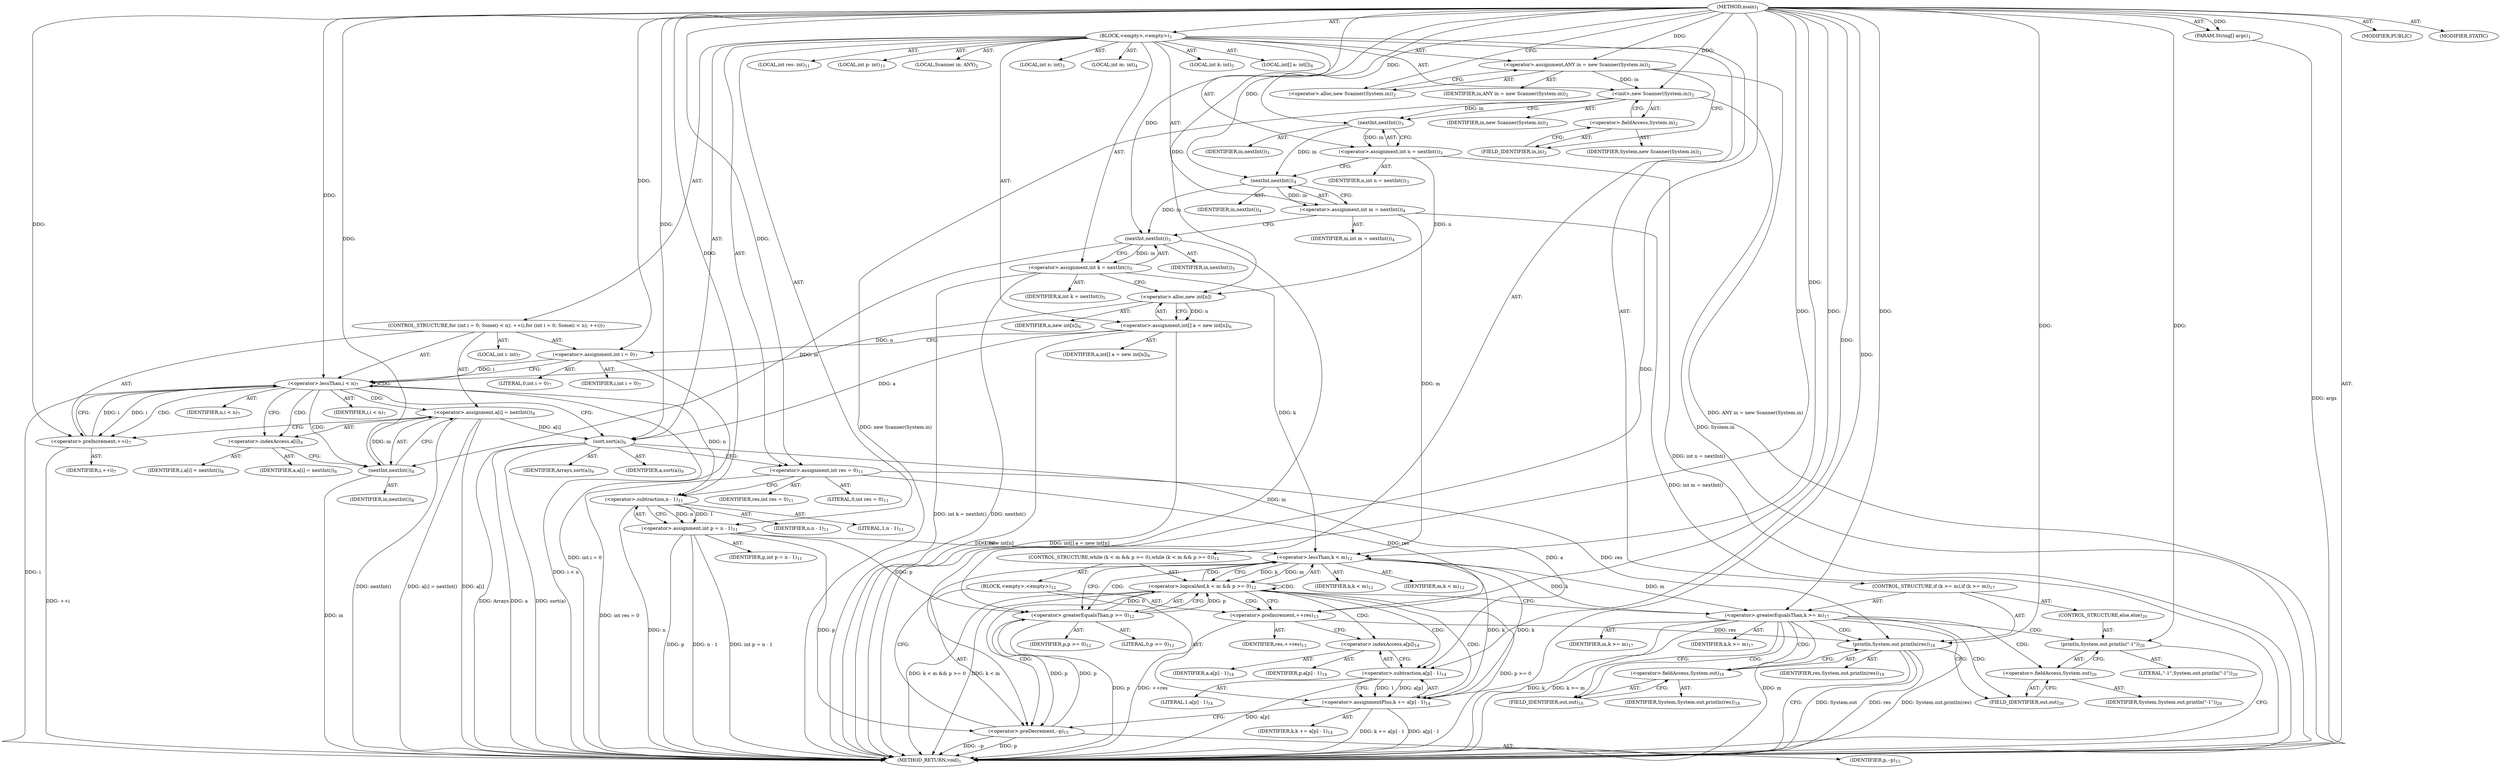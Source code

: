 digraph "main" {  
"19" [label = <(METHOD,main)<SUB>1</SUB>> ]
"20" [label = <(PARAM,String[] args)<SUB>1</SUB>> ]
"21" [label = <(BLOCK,&lt;empty&gt;,&lt;empty&gt;)<SUB>1</SUB>> ]
"4" [label = <(LOCAL,Scanner in: ANY)<SUB>2</SUB>> ]
"22" [label = <(&lt;operator&gt;.assignment,ANY in = new Scanner(System.in))<SUB>2</SUB>> ]
"23" [label = <(IDENTIFIER,in,ANY in = new Scanner(System.in))<SUB>2</SUB>> ]
"24" [label = <(&lt;operator&gt;.alloc,new Scanner(System.in))<SUB>2</SUB>> ]
"25" [label = <(&lt;init&gt;,new Scanner(System.in))<SUB>2</SUB>> ]
"3" [label = <(IDENTIFIER,in,new Scanner(System.in))<SUB>2</SUB>> ]
"26" [label = <(&lt;operator&gt;.fieldAccess,System.in)<SUB>2</SUB>> ]
"27" [label = <(IDENTIFIER,System,new Scanner(System.in))<SUB>2</SUB>> ]
"28" [label = <(FIELD_IDENTIFIER,in,in)<SUB>2</SUB>> ]
"29" [label = <(LOCAL,int n: int)<SUB>3</SUB>> ]
"30" [label = <(&lt;operator&gt;.assignment,int n = nextInt())<SUB>3</SUB>> ]
"31" [label = <(IDENTIFIER,n,int n = nextInt())<SUB>3</SUB>> ]
"32" [label = <(nextInt,nextInt())<SUB>3</SUB>> ]
"33" [label = <(IDENTIFIER,in,nextInt())<SUB>3</SUB>> ]
"34" [label = <(LOCAL,int m: int)<SUB>4</SUB>> ]
"35" [label = <(&lt;operator&gt;.assignment,int m = nextInt())<SUB>4</SUB>> ]
"36" [label = <(IDENTIFIER,m,int m = nextInt())<SUB>4</SUB>> ]
"37" [label = <(nextInt,nextInt())<SUB>4</SUB>> ]
"38" [label = <(IDENTIFIER,in,nextInt())<SUB>4</SUB>> ]
"39" [label = <(LOCAL,int k: int)<SUB>5</SUB>> ]
"40" [label = <(&lt;operator&gt;.assignment,int k = nextInt())<SUB>5</SUB>> ]
"41" [label = <(IDENTIFIER,k,int k = nextInt())<SUB>5</SUB>> ]
"42" [label = <(nextInt,nextInt())<SUB>5</SUB>> ]
"43" [label = <(IDENTIFIER,in,nextInt())<SUB>5</SUB>> ]
"44" [label = <(LOCAL,int[] a: int[])<SUB>6</SUB>> ]
"45" [label = <(&lt;operator&gt;.assignment,int[] a = new int[n])<SUB>6</SUB>> ]
"46" [label = <(IDENTIFIER,a,int[] a = new int[n])<SUB>6</SUB>> ]
"47" [label = <(&lt;operator&gt;.alloc,new int[n])> ]
"48" [label = <(IDENTIFIER,n,new int[n])<SUB>6</SUB>> ]
"49" [label = <(CONTROL_STRUCTURE,for (int i = 0; Some(i &lt; n); ++i),for (int i = 0; Some(i &lt; n); ++i))<SUB>7</SUB>> ]
"50" [label = <(LOCAL,int i: int)<SUB>7</SUB>> ]
"51" [label = <(&lt;operator&gt;.assignment,int i = 0)<SUB>7</SUB>> ]
"52" [label = <(IDENTIFIER,i,int i = 0)<SUB>7</SUB>> ]
"53" [label = <(LITERAL,0,int i = 0)<SUB>7</SUB>> ]
"54" [label = <(&lt;operator&gt;.lessThan,i &lt; n)<SUB>7</SUB>> ]
"55" [label = <(IDENTIFIER,i,i &lt; n)<SUB>7</SUB>> ]
"56" [label = <(IDENTIFIER,n,i &lt; n)<SUB>7</SUB>> ]
"57" [label = <(&lt;operator&gt;.preIncrement,++i)<SUB>7</SUB>> ]
"58" [label = <(IDENTIFIER,i,++i)<SUB>7</SUB>> ]
"59" [label = <(&lt;operator&gt;.assignment,a[i] = nextInt())<SUB>8</SUB>> ]
"60" [label = <(&lt;operator&gt;.indexAccess,a[i])<SUB>8</SUB>> ]
"61" [label = <(IDENTIFIER,a,a[i] = nextInt())<SUB>8</SUB>> ]
"62" [label = <(IDENTIFIER,i,a[i] = nextInt())<SUB>8</SUB>> ]
"63" [label = <(nextInt,nextInt())<SUB>8</SUB>> ]
"64" [label = <(IDENTIFIER,in,nextInt())<SUB>8</SUB>> ]
"65" [label = <(sort,sort(a))<SUB>9</SUB>> ]
"66" [label = <(IDENTIFIER,Arrays,sort(a))<SUB>9</SUB>> ]
"67" [label = <(IDENTIFIER,a,sort(a))<SUB>9</SUB>> ]
"68" [label = <(LOCAL,int res: int)<SUB>11</SUB>> ]
"69" [label = <(LOCAL,int p: int)<SUB>11</SUB>> ]
"70" [label = <(&lt;operator&gt;.assignment,int res = 0)<SUB>11</SUB>> ]
"71" [label = <(IDENTIFIER,res,int res = 0)<SUB>11</SUB>> ]
"72" [label = <(LITERAL,0,int res = 0)<SUB>11</SUB>> ]
"73" [label = <(&lt;operator&gt;.assignment,int p = n - 1)<SUB>11</SUB>> ]
"74" [label = <(IDENTIFIER,p,int p = n - 1)<SUB>11</SUB>> ]
"75" [label = <(&lt;operator&gt;.subtraction,n - 1)<SUB>11</SUB>> ]
"76" [label = <(IDENTIFIER,n,n - 1)<SUB>11</SUB>> ]
"77" [label = <(LITERAL,1,n - 1)<SUB>11</SUB>> ]
"78" [label = <(CONTROL_STRUCTURE,while (k &lt; m &amp;&amp; p &gt;= 0),while (k &lt; m &amp;&amp; p &gt;= 0))<SUB>12</SUB>> ]
"79" [label = <(&lt;operator&gt;.logicalAnd,k &lt; m &amp;&amp; p &gt;= 0)<SUB>12</SUB>> ]
"80" [label = <(&lt;operator&gt;.lessThan,k &lt; m)<SUB>12</SUB>> ]
"81" [label = <(IDENTIFIER,k,k &lt; m)<SUB>12</SUB>> ]
"82" [label = <(IDENTIFIER,m,k &lt; m)<SUB>12</SUB>> ]
"83" [label = <(&lt;operator&gt;.greaterEqualsThan,p &gt;= 0)<SUB>12</SUB>> ]
"84" [label = <(IDENTIFIER,p,p &gt;= 0)<SUB>12</SUB>> ]
"85" [label = <(LITERAL,0,p &gt;= 0)<SUB>12</SUB>> ]
"86" [label = <(BLOCK,&lt;empty&gt;,&lt;empty&gt;)<SUB>12</SUB>> ]
"87" [label = <(&lt;operator&gt;.preIncrement,++res)<SUB>13</SUB>> ]
"88" [label = <(IDENTIFIER,res,++res)<SUB>13</SUB>> ]
"89" [label = <(&lt;operator&gt;.assignmentPlus,k += a[p] - 1)<SUB>14</SUB>> ]
"90" [label = <(IDENTIFIER,k,k += a[p] - 1)<SUB>14</SUB>> ]
"91" [label = <(&lt;operator&gt;.subtraction,a[p] - 1)<SUB>14</SUB>> ]
"92" [label = <(&lt;operator&gt;.indexAccess,a[p])<SUB>14</SUB>> ]
"93" [label = <(IDENTIFIER,a,a[p] - 1)<SUB>14</SUB>> ]
"94" [label = <(IDENTIFIER,p,a[p] - 1)<SUB>14</SUB>> ]
"95" [label = <(LITERAL,1,a[p] - 1)<SUB>14</SUB>> ]
"96" [label = <(&lt;operator&gt;.preDecrement,--p)<SUB>15</SUB>> ]
"97" [label = <(IDENTIFIER,p,--p)<SUB>15</SUB>> ]
"98" [label = <(CONTROL_STRUCTURE,if (k &gt;= m),if (k &gt;= m))<SUB>17</SUB>> ]
"99" [label = <(&lt;operator&gt;.greaterEqualsThan,k &gt;= m)<SUB>17</SUB>> ]
"100" [label = <(IDENTIFIER,k,k &gt;= m)<SUB>17</SUB>> ]
"101" [label = <(IDENTIFIER,m,k &gt;= m)<SUB>17</SUB>> ]
"102" [label = <(println,System.out.println(res))<SUB>18</SUB>> ]
"103" [label = <(&lt;operator&gt;.fieldAccess,System.out)<SUB>18</SUB>> ]
"104" [label = <(IDENTIFIER,System,System.out.println(res))<SUB>18</SUB>> ]
"105" [label = <(FIELD_IDENTIFIER,out,out)<SUB>18</SUB>> ]
"106" [label = <(IDENTIFIER,res,System.out.println(res))<SUB>18</SUB>> ]
"107" [label = <(CONTROL_STRUCTURE,else,else)<SUB>20</SUB>> ]
"108" [label = <(println,System.out.println(&quot;-1&quot;))<SUB>20</SUB>> ]
"109" [label = <(&lt;operator&gt;.fieldAccess,System.out)<SUB>20</SUB>> ]
"110" [label = <(IDENTIFIER,System,System.out.println(&quot;-1&quot;))<SUB>20</SUB>> ]
"111" [label = <(FIELD_IDENTIFIER,out,out)<SUB>20</SUB>> ]
"112" [label = <(LITERAL,&quot;-1&quot;,System.out.println(&quot;-1&quot;))<SUB>20</SUB>> ]
"113" [label = <(MODIFIER,PUBLIC)> ]
"114" [label = <(MODIFIER,STATIC)> ]
"115" [label = <(METHOD_RETURN,void)<SUB>1</SUB>> ]
  "19" -> "20"  [ label = "AST: "] 
  "19" -> "21"  [ label = "AST: "] 
  "19" -> "113"  [ label = "AST: "] 
  "19" -> "114"  [ label = "AST: "] 
  "19" -> "115"  [ label = "AST: "] 
  "21" -> "4"  [ label = "AST: "] 
  "21" -> "22"  [ label = "AST: "] 
  "21" -> "25"  [ label = "AST: "] 
  "21" -> "29"  [ label = "AST: "] 
  "21" -> "30"  [ label = "AST: "] 
  "21" -> "34"  [ label = "AST: "] 
  "21" -> "35"  [ label = "AST: "] 
  "21" -> "39"  [ label = "AST: "] 
  "21" -> "40"  [ label = "AST: "] 
  "21" -> "44"  [ label = "AST: "] 
  "21" -> "45"  [ label = "AST: "] 
  "21" -> "49"  [ label = "AST: "] 
  "21" -> "65"  [ label = "AST: "] 
  "21" -> "68"  [ label = "AST: "] 
  "21" -> "69"  [ label = "AST: "] 
  "21" -> "70"  [ label = "AST: "] 
  "21" -> "73"  [ label = "AST: "] 
  "21" -> "78"  [ label = "AST: "] 
  "21" -> "98"  [ label = "AST: "] 
  "22" -> "23"  [ label = "AST: "] 
  "22" -> "24"  [ label = "AST: "] 
  "25" -> "3"  [ label = "AST: "] 
  "25" -> "26"  [ label = "AST: "] 
  "26" -> "27"  [ label = "AST: "] 
  "26" -> "28"  [ label = "AST: "] 
  "30" -> "31"  [ label = "AST: "] 
  "30" -> "32"  [ label = "AST: "] 
  "32" -> "33"  [ label = "AST: "] 
  "35" -> "36"  [ label = "AST: "] 
  "35" -> "37"  [ label = "AST: "] 
  "37" -> "38"  [ label = "AST: "] 
  "40" -> "41"  [ label = "AST: "] 
  "40" -> "42"  [ label = "AST: "] 
  "42" -> "43"  [ label = "AST: "] 
  "45" -> "46"  [ label = "AST: "] 
  "45" -> "47"  [ label = "AST: "] 
  "47" -> "48"  [ label = "AST: "] 
  "49" -> "50"  [ label = "AST: "] 
  "49" -> "51"  [ label = "AST: "] 
  "49" -> "54"  [ label = "AST: "] 
  "49" -> "57"  [ label = "AST: "] 
  "49" -> "59"  [ label = "AST: "] 
  "51" -> "52"  [ label = "AST: "] 
  "51" -> "53"  [ label = "AST: "] 
  "54" -> "55"  [ label = "AST: "] 
  "54" -> "56"  [ label = "AST: "] 
  "57" -> "58"  [ label = "AST: "] 
  "59" -> "60"  [ label = "AST: "] 
  "59" -> "63"  [ label = "AST: "] 
  "60" -> "61"  [ label = "AST: "] 
  "60" -> "62"  [ label = "AST: "] 
  "63" -> "64"  [ label = "AST: "] 
  "65" -> "66"  [ label = "AST: "] 
  "65" -> "67"  [ label = "AST: "] 
  "70" -> "71"  [ label = "AST: "] 
  "70" -> "72"  [ label = "AST: "] 
  "73" -> "74"  [ label = "AST: "] 
  "73" -> "75"  [ label = "AST: "] 
  "75" -> "76"  [ label = "AST: "] 
  "75" -> "77"  [ label = "AST: "] 
  "78" -> "79"  [ label = "AST: "] 
  "78" -> "86"  [ label = "AST: "] 
  "79" -> "80"  [ label = "AST: "] 
  "79" -> "83"  [ label = "AST: "] 
  "80" -> "81"  [ label = "AST: "] 
  "80" -> "82"  [ label = "AST: "] 
  "83" -> "84"  [ label = "AST: "] 
  "83" -> "85"  [ label = "AST: "] 
  "86" -> "87"  [ label = "AST: "] 
  "86" -> "89"  [ label = "AST: "] 
  "86" -> "96"  [ label = "AST: "] 
  "87" -> "88"  [ label = "AST: "] 
  "89" -> "90"  [ label = "AST: "] 
  "89" -> "91"  [ label = "AST: "] 
  "91" -> "92"  [ label = "AST: "] 
  "91" -> "95"  [ label = "AST: "] 
  "92" -> "93"  [ label = "AST: "] 
  "92" -> "94"  [ label = "AST: "] 
  "96" -> "97"  [ label = "AST: "] 
  "98" -> "99"  [ label = "AST: "] 
  "98" -> "102"  [ label = "AST: "] 
  "98" -> "107"  [ label = "AST: "] 
  "99" -> "100"  [ label = "AST: "] 
  "99" -> "101"  [ label = "AST: "] 
  "102" -> "103"  [ label = "AST: "] 
  "102" -> "106"  [ label = "AST: "] 
  "103" -> "104"  [ label = "AST: "] 
  "103" -> "105"  [ label = "AST: "] 
  "107" -> "108"  [ label = "AST: "] 
  "108" -> "109"  [ label = "AST: "] 
  "108" -> "112"  [ label = "AST: "] 
  "109" -> "110"  [ label = "AST: "] 
  "109" -> "111"  [ label = "AST: "] 
  "22" -> "28"  [ label = "CFG: "] 
  "25" -> "32"  [ label = "CFG: "] 
  "30" -> "37"  [ label = "CFG: "] 
  "35" -> "42"  [ label = "CFG: "] 
  "40" -> "47"  [ label = "CFG: "] 
  "45" -> "51"  [ label = "CFG: "] 
  "65" -> "70"  [ label = "CFG: "] 
  "70" -> "75"  [ label = "CFG: "] 
  "73" -> "80"  [ label = "CFG: "] 
  "24" -> "22"  [ label = "CFG: "] 
  "26" -> "25"  [ label = "CFG: "] 
  "32" -> "30"  [ label = "CFG: "] 
  "37" -> "35"  [ label = "CFG: "] 
  "42" -> "40"  [ label = "CFG: "] 
  "47" -> "45"  [ label = "CFG: "] 
  "51" -> "54"  [ label = "CFG: "] 
  "54" -> "60"  [ label = "CFG: "] 
  "54" -> "65"  [ label = "CFG: "] 
  "57" -> "54"  [ label = "CFG: "] 
  "59" -> "57"  [ label = "CFG: "] 
  "75" -> "73"  [ label = "CFG: "] 
  "79" -> "87"  [ label = "CFG: "] 
  "79" -> "99"  [ label = "CFG: "] 
  "99" -> "105"  [ label = "CFG: "] 
  "99" -> "111"  [ label = "CFG: "] 
  "102" -> "115"  [ label = "CFG: "] 
  "28" -> "26"  [ label = "CFG: "] 
  "60" -> "63"  [ label = "CFG: "] 
  "63" -> "59"  [ label = "CFG: "] 
  "80" -> "79"  [ label = "CFG: "] 
  "80" -> "83"  [ label = "CFG: "] 
  "83" -> "79"  [ label = "CFG: "] 
  "87" -> "92"  [ label = "CFG: "] 
  "89" -> "96"  [ label = "CFG: "] 
  "96" -> "80"  [ label = "CFG: "] 
  "103" -> "102"  [ label = "CFG: "] 
  "108" -> "115"  [ label = "CFG: "] 
  "91" -> "89"  [ label = "CFG: "] 
  "105" -> "103"  [ label = "CFG: "] 
  "109" -> "108"  [ label = "CFG: "] 
  "92" -> "91"  [ label = "CFG: "] 
  "111" -> "109"  [ label = "CFG: "] 
  "19" -> "24"  [ label = "CFG: "] 
  "20" -> "115"  [ label = "DDG: args"] 
  "22" -> "115"  [ label = "DDG: ANY in = new Scanner(System.in)"] 
  "25" -> "115"  [ label = "DDG: System.in"] 
  "25" -> "115"  [ label = "DDG: new Scanner(System.in)"] 
  "30" -> "115"  [ label = "DDG: int n = nextInt()"] 
  "35" -> "115"  [ label = "DDG: int m = nextInt()"] 
  "42" -> "115"  [ label = "DDG: in"] 
  "40" -> "115"  [ label = "DDG: nextInt()"] 
  "40" -> "115"  [ label = "DDG: int k = nextInt()"] 
  "45" -> "115"  [ label = "DDG: new int[n]"] 
  "45" -> "115"  [ label = "DDG: int[] a = new int[n]"] 
  "51" -> "115"  [ label = "DDG: int i = 0"] 
  "54" -> "115"  [ label = "DDG: i"] 
  "54" -> "115"  [ label = "DDG: i &lt; n"] 
  "65" -> "115"  [ label = "DDG: a"] 
  "65" -> "115"  [ label = "DDG: sort(a)"] 
  "70" -> "115"  [ label = "DDG: int res = 0"] 
  "73" -> "115"  [ label = "DDG: p"] 
  "75" -> "115"  [ label = "DDG: n"] 
  "73" -> "115"  [ label = "DDG: n - 1"] 
  "73" -> "115"  [ label = "DDG: int p = n - 1"] 
  "79" -> "115"  [ label = "DDG: k &lt; m"] 
  "83" -> "115"  [ label = "DDG: p"] 
  "79" -> "115"  [ label = "DDG: p &gt;= 0"] 
  "79" -> "115"  [ label = "DDG: k &lt; m &amp;&amp; p &gt;= 0"] 
  "99" -> "115"  [ label = "DDG: k"] 
  "99" -> "115"  [ label = "DDG: m"] 
  "99" -> "115"  [ label = "DDG: k &gt;= m"] 
  "102" -> "115"  [ label = "DDG: System.out"] 
  "102" -> "115"  [ label = "DDG: res"] 
  "102" -> "115"  [ label = "DDG: System.out.println(res)"] 
  "87" -> "115"  [ label = "DDG: ++res"] 
  "91" -> "115"  [ label = "DDG: a[p]"] 
  "89" -> "115"  [ label = "DDG: a[p] - 1"] 
  "89" -> "115"  [ label = "DDG: k += a[p] - 1"] 
  "96" -> "115"  [ label = "DDG: p"] 
  "96" -> "115"  [ label = "DDG: --p"] 
  "59" -> "115"  [ label = "DDG: a[i]"] 
  "63" -> "115"  [ label = "DDG: in"] 
  "59" -> "115"  [ label = "DDG: nextInt()"] 
  "59" -> "115"  [ label = "DDG: a[i] = nextInt()"] 
  "57" -> "115"  [ label = "DDG: ++i"] 
  "65" -> "115"  [ label = "DDG: Arrays"] 
  "19" -> "20"  [ label = "DDG: "] 
  "19" -> "22"  [ label = "DDG: "] 
  "32" -> "30"  [ label = "DDG: in"] 
  "37" -> "35"  [ label = "DDG: in"] 
  "42" -> "40"  [ label = "DDG: in"] 
  "47" -> "45"  [ label = "DDG: n"] 
  "19" -> "70"  [ label = "DDG: "] 
  "75" -> "73"  [ label = "DDG: n"] 
  "75" -> "73"  [ label = "DDG: 1"] 
  "22" -> "25"  [ label = "DDG: in"] 
  "19" -> "25"  [ label = "DDG: "] 
  "19" -> "51"  [ label = "DDG: "] 
  "63" -> "59"  [ label = "DDG: in"] 
  "19" -> "65"  [ label = "DDG: "] 
  "45" -> "65"  [ label = "DDG: a"] 
  "59" -> "65"  [ label = "DDG: a[i]"] 
  "25" -> "32"  [ label = "DDG: in"] 
  "19" -> "32"  [ label = "DDG: "] 
  "32" -> "37"  [ label = "DDG: in"] 
  "19" -> "37"  [ label = "DDG: "] 
  "37" -> "42"  [ label = "DDG: in"] 
  "19" -> "42"  [ label = "DDG: "] 
  "30" -> "47"  [ label = "DDG: n"] 
  "19" -> "47"  [ label = "DDG: "] 
  "51" -> "54"  [ label = "DDG: i"] 
  "57" -> "54"  [ label = "DDG: i"] 
  "19" -> "54"  [ label = "DDG: "] 
  "47" -> "54"  [ label = "DDG: n"] 
  "54" -> "57"  [ label = "DDG: i"] 
  "19" -> "57"  [ label = "DDG: "] 
  "54" -> "75"  [ label = "DDG: n"] 
  "19" -> "75"  [ label = "DDG: "] 
  "80" -> "79"  [ label = "DDG: k"] 
  "80" -> "79"  [ label = "DDG: m"] 
  "83" -> "79"  [ label = "DDG: p"] 
  "83" -> "79"  [ label = "DDG: 0"] 
  "91" -> "89"  [ label = "DDG: a[p]"] 
  "91" -> "89"  [ label = "DDG: 1"] 
  "80" -> "99"  [ label = "DDG: k"] 
  "19" -> "99"  [ label = "DDG: "] 
  "80" -> "99"  [ label = "DDG: m"] 
  "70" -> "102"  [ label = "DDG: res"] 
  "87" -> "102"  [ label = "DDG: res"] 
  "19" -> "102"  [ label = "DDG: "] 
  "42" -> "63"  [ label = "DDG: in"] 
  "19" -> "63"  [ label = "DDG: "] 
  "40" -> "80"  [ label = "DDG: k"] 
  "89" -> "80"  [ label = "DDG: k"] 
  "19" -> "80"  [ label = "DDG: "] 
  "35" -> "80"  [ label = "DDG: m"] 
  "73" -> "83"  [ label = "DDG: p"] 
  "96" -> "83"  [ label = "DDG: p"] 
  "19" -> "83"  [ label = "DDG: "] 
  "70" -> "87"  [ label = "DDG: res"] 
  "19" -> "87"  [ label = "DDG: "] 
  "80" -> "89"  [ label = "DDG: k"] 
  "19" -> "89"  [ label = "DDG: "] 
  "73" -> "96"  [ label = "DDG: p"] 
  "83" -> "96"  [ label = "DDG: p"] 
  "19" -> "96"  [ label = "DDG: "] 
  "19" -> "108"  [ label = "DDG: "] 
  "65" -> "91"  [ label = "DDG: a"] 
  "19" -> "91"  [ label = "DDG: "] 
  "54" -> "60"  [ label = "CDG: "] 
  "54" -> "57"  [ label = "CDG: "] 
  "54" -> "63"  [ label = "CDG: "] 
  "54" -> "59"  [ label = "CDG: "] 
  "54" -> "54"  [ label = "CDG: "] 
  "79" -> "80"  [ label = "CDG: "] 
  "79" -> "96"  [ label = "CDG: "] 
  "79" -> "89"  [ label = "CDG: "] 
  "79" -> "92"  [ label = "CDG: "] 
  "79" -> "87"  [ label = "CDG: "] 
  "79" -> "91"  [ label = "CDG: "] 
  "79" -> "79"  [ label = "CDG: "] 
  "99" -> "105"  [ label = "CDG: "] 
  "99" -> "102"  [ label = "CDG: "] 
  "99" -> "103"  [ label = "CDG: "] 
  "99" -> "108"  [ label = "CDG: "] 
  "99" -> "111"  [ label = "CDG: "] 
  "99" -> "109"  [ label = "CDG: "] 
  "80" -> "83"  [ label = "CDG: "] 
}
